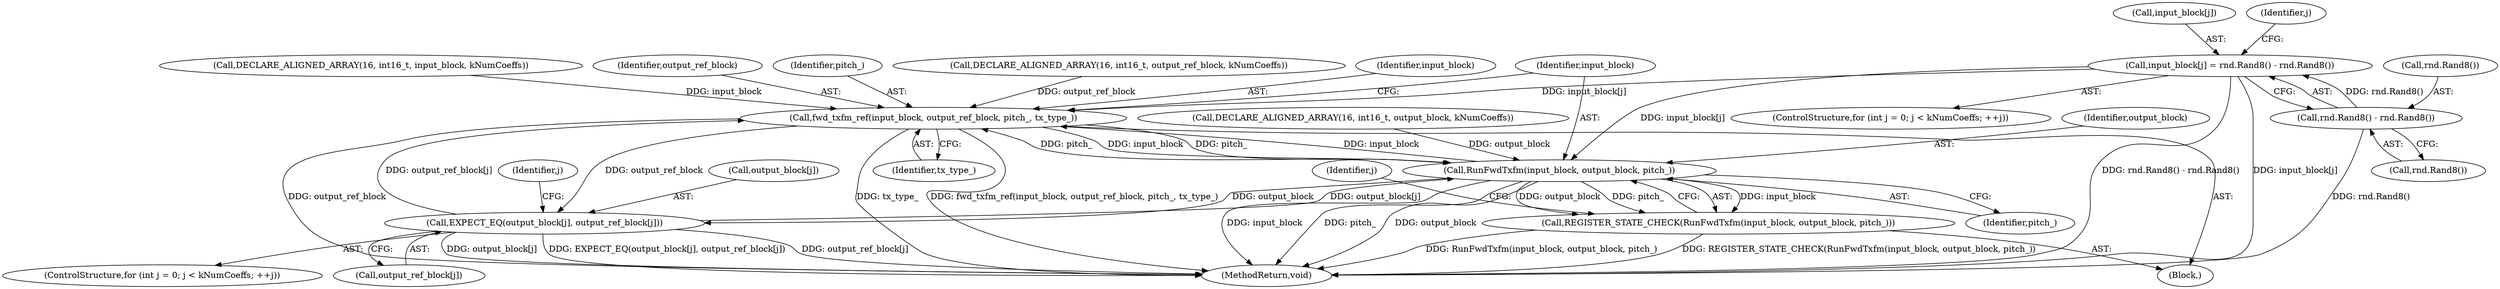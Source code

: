 digraph "1_Android_5a9753fca56f0eeb9f61e342b2fccffc364f9426_45@array" {
"1000143" [label="(Call,input_block[j] = rnd.Rand8() - rnd.Rand8())"];
"1000147" [label="(Call,rnd.Rand8() - rnd.Rand8())"];
"1000150" [label="(Call,fwd_txfm_ref(input_block, output_ref_block, pitch_, tx_type_))"];
"1000156" [label="(Call,RunFwdTxfm(input_block, output_block, pitch_))"];
"1000155" [label="(Call,REGISTER_STATE_CHECK(RunFwdTxfm(input_block, output_block, pitch_)))"];
"1000170" [label="(Call,EXPECT_EQ(output_block[j], output_ref_block[j]))"];
"1000158" [label="(Identifier,output_block)"];
"1000169" [label="(Identifier,j)"];
"1000174" [label="(Call,output_ref_block[j])"];
"1000163" [label="(Identifier,j)"];
"1000160" [label="(ControlStructure,for (int j = 0; j < kNumCoeffs; ++j))"];
"1000150" [label="(Call,fwd_txfm_ref(input_block, output_ref_block, pitch_, tx_type_))"];
"1000147" [label="(Call,rnd.Rand8() - rnd.Rand8())"];
"1000177" [label="(MethodReturn,void)"];
"1000144" [label="(Call,input_block[j])"];
"1000142" [label="(Identifier,j)"];
"1000156" [label="(Call,RunFwdTxfm(input_block, output_block, pitch_))"];
"1000149" [label="(Call,rnd.Rand8())"];
"1000143" [label="(Call,input_block[j] = rnd.Rand8() - rnd.Rand8())"];
"1000155" [label="(Call,REGISTER_STATE_CHECK(RunFwdTxfm(input_block, output_block, pitch_)))"];
"1000171" [label="(Call,output_block[j])"];
"1000151" [label="(Identifier,input_block)"];
"1000107" [label="(Call,DECLARE_ALIGNED_ARRAY(16, int16_t, input_block, kNumCoeffs))"];
"1000152" [label="(Identifier,output_ref_block)"];
"1000133" [label="(ControlStructure,for (int j = 0; j < kNumCoeffs; ++j))"];
"1000153" [label="(Identifier,pitch_)"];
"1000159" [label="(Identifier,pitch_)"];
"1000170" [label="(Call,EXPECT_EQ(output_block[j], output_ref_block[j]))"];
"1000157" [label="(Identifier,input_block)"];
"1000148" [label="(Call,rnd.Rand8())"];
"1000117" [label="(Call,DECLARE_ALIGNED_ARRAY(16, int16_t, output_block, kNumCoeffs))"];
"1000132" [label="(Block,)"];
"1000154" [label="(Identifier,tx_type_)"];
"1000112" [label="(Call,DECLARE_ALIGNED_ARRAY(16, int16_t, output_ref_block, kNumCoeffs))"];
"1000143" -> "1000133"  [label="AST: "];
"1000143" -> "1000147"  [label="CFG: "];
"1000144" -> "1000143"  [label="AST: "];
"1000147" -> "1000143"  [label="AST: "];
"1000142" -> "1000143"  [label="CFG: "];
"1000143" -> "1000177"  [label="DDG: rnd.Rand8() - rnd.Rand8()"];
"1000143" -> "1000177"  [label="DDG: input_block[j]"];
"1000147" -> "1000143"  [label="DDG: rnd.Rand8()"];
"1000143" -> "1000150"  [label="DDG: input_block[j]"];
"1000143" -> "1000156"  [label="DDG: input_block[j]"];
"1000147" -> "1000149"  [label="CFG: "];
"1000148" -> "1000147"  [label="AST: "];
"1000149" -> "1000147"  [label="AST: "];
"1000147" -> "1000177"  [label="DDG: rnd.Rand8()"];
"1000150" -> "1000132"  [label="AST: "];
"1000150" -> "1000154"  [label="CFG: "];
"1000151" -> "1000150"  [label="AST: "];
"1000152" -> "1000150"  [label="AST: "];
"1000153" -> "1000150"  [label="AST: "];
"1000154" -> "1000150"  [label="AST: "];
"1000157" -> "1000150"  [label="CFG: "];
"1000150" -> "1000177"  [label="DDG: tx_type_"];
"1000150" -> "1000177"  [label="DDG: output_ref_block"];
"1000150" -> "1000177"  [label="DDG: fwd_txfm_ref(input_block, output_ref_block, pitch_, tx_type_)"];
"1000156" -> "1000150"  [label="DDG: input_block"];
"1000156" -> "1000150"  [label="DDG: pitch_"];
"1000107" -> "1000150"  [label="DDG: input_block"];
"1000112" -> "1000150"  [label="DDG: output_ref_block"];
"1000170" -> "1000150"  [label="DDG: output_ref_block[j]"];
"1000150" -> "1000156"  [label="DDG: input_block"];
"1000150" -> "1000156"  [label="DDG: pitch_"];
"1000150" -> "1000170"  [label="DDG: output_ref_block"];
"1000156" -> "1000155"  [label="AST: "];
"1000156" -> "1000159"  [label="CFG: "];
"1000157" -> "1000156"  [label="AST: "];
"1000158" -> "1000156"  [label="AST: "];
"1000159" -> "1000156"  [label="AST: "];
"1000155" -> "1000156"  [label="CFG: "];
"1000156" -> "1000177"  [label="DDG: input_block"];
"1000156" -> "1000177"  [label="DDG: pitch_"];
"1000156" -> "1000177"  [label="DDG: output_block"];
"1000156" -> "1000155"  [label="DDG: input_block"];
"1000156" -> "1000155"  [label="DDG: output_block"];
"1000156" -> "1000155"  [label="DDG: pitch_"];
"1000117" -> "1000156"  [label="DDG: output_block"];
"1000170" -> "1000156"  [label="DDG: output_block[j]"];
"1000156" -> "1000170"  [label="DDG: output_block"];
"1000155" -> "1000132"  [label="AST: "];
"1000163" -> "1000155"  [label="CFG: "];
"1000155" -> "1000177"  [label="DDG: REGISTER_STATE_CHECK(RunFwdTxfm(input_block, output_block, pitch_))"];
"1000155" -> "1000177"  [label="DDG: RunFwdTxfm(input_block, output_block, pitch_)"];
"1000170" -> "1000160"  [label="AST: "];
"1000170" -> "1000174"  [label="CFG: "];
"1000171" -> "1000170"  [label="AST: "];
"1000174" -> "1000170"  [label="AST: "];
"1000169" -> "1000170"  [label="CFG: "];
"1000170" -> "1000177"  [label="DDG: output_ref_block[j]"];
"1000170" -> "1000177"  [label="DDG: output_block[j]"];
"1000170" -> "1000177"  [label="DDG: EXPECT_EQ(output_block[j], output_ref_block[j])"];
}
